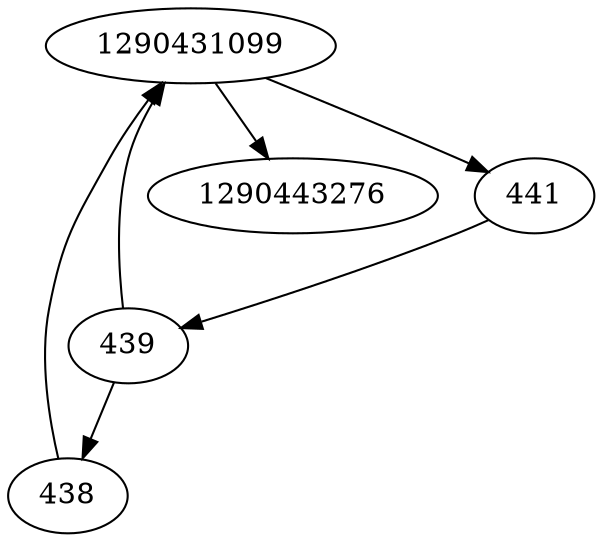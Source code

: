 strict digraph  {
1290443276;
438;
439;
441;
1290431099;
438 -> 1290431099;
439 -> 1290431099;
439 -> 438;
441 -> 439;
1290431099 -> 441;
1290431099 -> 1290443276;
}
